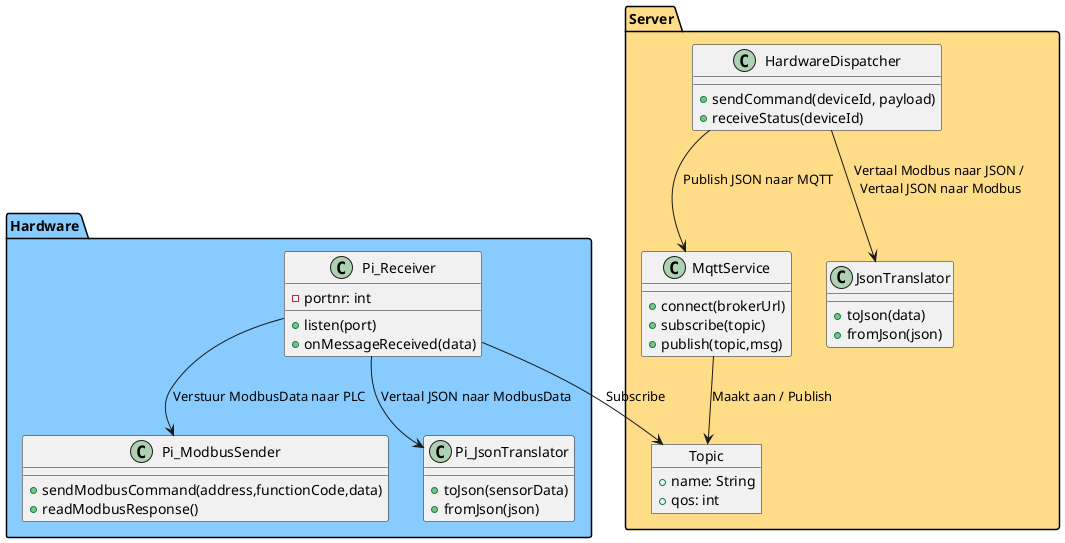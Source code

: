 @startuml HydroSim Hardware diagram
!define HARDWARE_COLOR #88CCFF
package "Server" #FFDD88 {
  class MqttService {
    +connect(brokerUrl)
    +subscribe(topic)
    +publish(topic,msg)
  }

  object Topic {
    +name: String
    +qos: int
  }

  class JsonTranslator {
    +toJson(data)
    +fromJson(json)
  }

  class HardwareDispatcher {
    +sendCommand(deviceId, payload)
    +receiveStatus(deviceId)
  }
  HardwareDispatcher --> JsonTranslator : "Vertaal Modbus naar JSON / \nVertaal JSON naar Modbus"
  HardwareDispatcher --> MqttService : "Publish JSON naar MQTT"

  MqttService --> Topic : "Maakt aan / Publish"
} 

package "Hardware" #88CCFF{
  class Pi_Receiver {
    -portnr: int
    +listen(port)
    +onMessageReceived(data)
  }

  class Pi_ModbusSender {
    +sendModbusCommand(address,functionCode,data)
    +readModbusResponse()
  }

  class Pi_JsonTranslator{
    +toJson(sensorData)
    +fromJson(json)
  }
  Pi_Receiver --> Topic : "Subscribe"
  Pi_Receiver --> Pi_JsonTranslator : "Vertaal JSON naar ModbusData"
  Pi_Receiver --> Pi_ModbusSender : "Verstuur ModbusData naar PLC"
} 
' Pi_ModbusSender
@enduml
